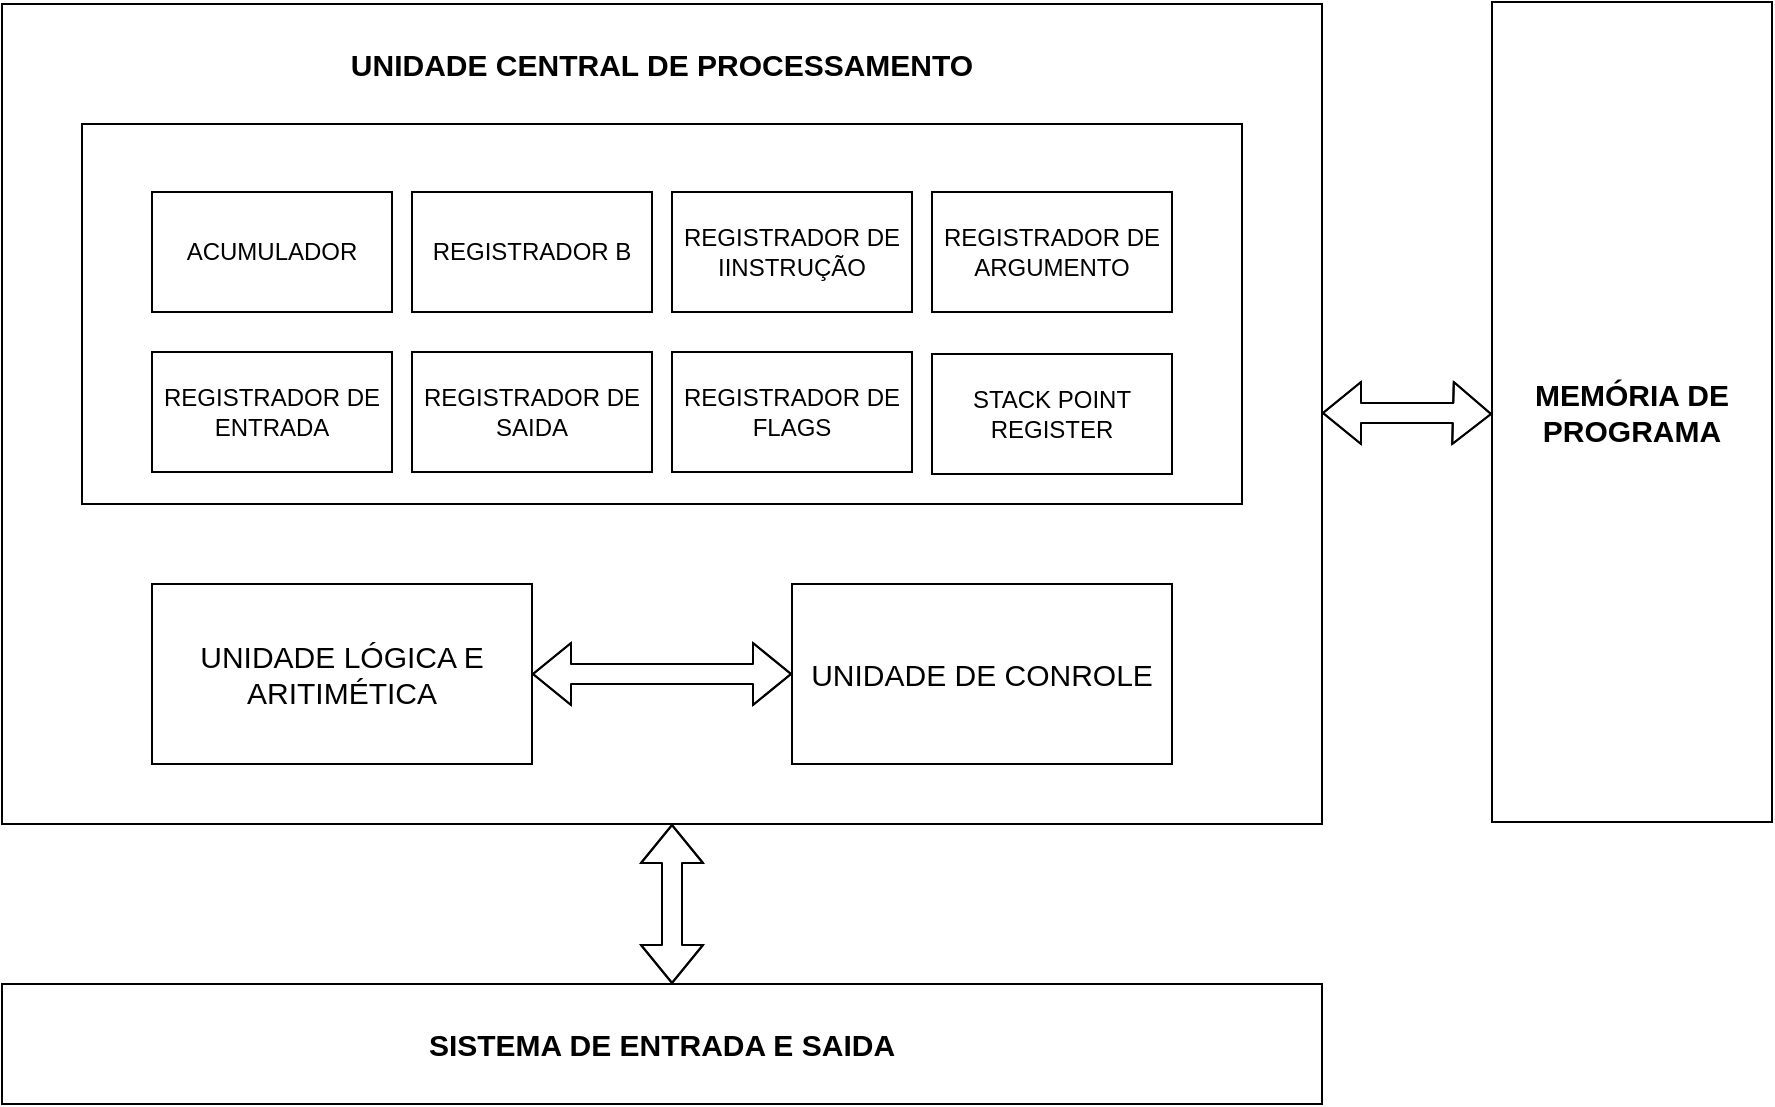 <mxfile version="14.9.6" type="device"><diagram id="i6u-a6k5zdzGIV29OK-S" name="Página-1"><mxGraphModel dx="1024" dy="601" grid="1" gridSize="10" guides="1" tooltips="1" connect="1" arrows="1" fold="1" page="1" pageScale="1" pageWidth="1169" pageHeight="827" math="0" shadow="0"><root><mxCell id="0"/><mxCell id="1" parent="0"/><mxCell id="cRc1-0nqCuHct4OBw3IJ-1" value="" style="rounded=0;whiteSpace=wrap;html=1;fillColor=none;" parent="1" vertex="1"><mxGeometry x="142" y="139" width="660" height="410" as="geometry"/></mxCell><mxCell id="cRc1-0nqCuHct4OBw3IJ-3" value="UNIDADE CENTRAL DE PROCESSAMENTO" style="text;html=1;strokeColor=none;fillColor=none;align=center;verticalAlign=middle;whiteSpace=wrap;rounded=0;fontSize=15;fontStyle=1;" parent="1" vertex="1"><mxGeometry x="287" y="159" width="370" height="20" as="geometry"/></mxCell><mxCell id="cRc1-0nqCuHct4OBw3IJ-5" value="" style="rounded=0;whiteSpace=wrap;html=1;fillColor=none;" parent="1" vertex="1"><mxGeometry x="182" y="199" width="580" height="190" as="geometry"/></mxCell><mxCell id="cRc1-0nqCuHct4OBw3IJ-6" value="ACUMULADOR" style="rounded=0;whiteSpace=wrap;html=1;fillColor=none;" parent="1" vertex="1"><mxGeometry x="217" y="233" width="120" height="60" as="geometry"/></mxCell><mxCell id="cRc1-0nqCuHct4OBw3IJ-7" value="REGISTRADOR B" style="rounded=0;whiteSpace=wrap;html=1;fillColor=none;" parent="1" vertex="1"><mxGeometry x="347" y="233" width="120" height="60" as="geometry"/></mxCell><mxCell id="cRc1-0nqCuHct4OBw3IJ-8" value="REGISTRADOR DE IINSTRUÇÃO" style="rounded=0;whiteSpace=wrap;html=1;fillColor=none;" parent="1" vertex="1"><mxGeometry x="477" y="233" width="120" height="60" as="geometry"/></mxCell><mxCell id="cRc1-0nqCuHct4OBw3IJ-9" value="REGISTRADOR DE ARGUMENTO" style="rounded=0;whiteSpace=wrap;html=1;fillColor=none;" parent="1" vertex="1"><mxGeometry x="607" y="233" width="120" height="60" as="geometry"/></mxCell><mxCell id="cRc1-0nqCuHct4OBw3IJ-10" value="REGISTRADOR DE ENTRADA" style="rounded=0;whiteSpace=wrap;html=1;fillColor=none;" parent="1" vertex="1"><mxGeometry x="217" y="313" width="120" height="60" as="geometry"/></mxCell><mxCell id="cRc1-0nqCuHct4OBw3IJ-11" value="REGISTRADOR DE SAIDA" style="rounded=0;whiteSpace=wrap;html=1;fillColor=none;" parent="1" vertex="1"><mxGeometry x="347" y="313" width="120" height="60" as="geometry"/></mxCell><mxCell id="cRc1-0nqCuHct4OBw3IJ-12" value="UNIDADE DE CONROLE" style="rounded=0;whiteSpace=wrap;html=1;fontSize=15;fillColor=none;" parent="1" vertex="1"><mxGeometry x="537" y="429" width="190" height="90" as="geometry"/></mxCell><mxCell id="cRc1-0nqCuHct4OBw3IJ-13" value="UNIDADE LÓGICA E ARITIMÉTICA" style="rounded=0;whiteSpace=wrap;html=1;fontSize=15;fillColor=none;" parent="1" vertex="1"><mxGeometry x="217" y="429" width="190" height="90" as="geometry"/></mxCell><mxCell id="cRc1-0nqCuHct4OBw3IJ-15" value="" style="shape=flexArrow;endArrow=classic;startArrow=classic;html=1;fontSize=15;fontColor=#666666;entryX=0;entryY=0.5;entryDx=0;entryDy=0;exitX=1;exitY=0.5;exitDx=0;exitDy=0;" parent="1" source="cRc1-0nqCuHct4OBw3IJ-13" target="cRc1-0nqCuHct4OBw3IJ-12" edge="1"><mxGeometry width="100" height="100" relative="1" as="geometry"><mxPoint x="407" y="489" as="sourcePoint"/><mxPoint x="507" y="389" as="targetPoint"/><Array as="points"><mxPoint x="472" y="474"/></Array></mxGeometry></mxCell><mxCell id="cRc1-0nqCuHct4OBw3IJ-16" value="MEMÓRIA DE PROGRAMA" style="rounded=0;whiteSpace=wrap;html=1;fontStyle=1;fontSize=15;fillColor=none;" parent="1" vertex="1"><mxGeometry x="887" y="138" width="140" height="410" as="geometry"/></mxCell><mxCell id="cRc1-0nqCuHct4OBw3IJ-17" value="" style="shape=flexArrow;endArrow=classic;startArrow=classic;html=1;fontSize=15;fontColor=#666666;exitX=1;exitY=0.5;exitDx=0;exitDy=0;" parent="1" edge="1"><mxGeometry width="100" height="100" relative="1" as="geometry"><mxPoint x="802" y="343.5" as="sourcePoint"/><mxPoint x="887" y="344" as="targetPoint"/><Array as="points"><mxPoint x="867" y="343.5"/></Array></mxGeometry></mxCell><mxCell id="cRc1-0nqCuHct4OBw3IJ-19" value="REGISTRADORES ESPECIAIS" style="text;html=1;strokeColor=none;fillColor=none;align=center;verticalAlign=middle;whiteSpace=wrap;rounded=0;fontSize=15;fontColor=#FFFFFF;" parent="1" vertex="1"><mxGeometry x="347" y="209" width="250" height="20" as="geometry"/></mxCell><mxCell id="cRc1-0nqCuHct4OBw3IJ-21" value="SISTEMA DE ENTRADA E SAIDA" style="rounded=0;whiteSpace=wrap;html=1;fontStyle=1;fontSize=15;fillColor=none;" parent="1" vertex="1"><mxGeometry x="142" y="629" width="660" height="60" as="geometry"/></mxCell><mxCell id="cRc1-0nqCuHct4OBw3IJ-22" value="" style="shape=flexArrow;endArrow=classic;startArrow=classic;html=1;fontSize=15;fontColor=#666666;" parent="1" edge="1"><mxGeometry width="100" height="100" relative="1" as="geometry"><mxPoint x="477" y="549" as="sourcePoint"/><mxPoint x="477" y="629" as="targetPoint"/><Array as="points"><mxPoint x="477" y="599"/></Array></mxGeometry></mxCell><mxCell id="V9flXaz4Db4qsjfPIY_3-1" value="REGISTRADOR DE FLAGS" style="rounded=0;whiteSpace=wrap;html=1;fillColor=none;" parent="1" vertex="1"><mxGeometry x="477" y="313" width="120" height="60" as="geometry"/></mxCell><mxCell id="JPX2HV55ucypf9KLZdQy-1" value="STACK POINT REGISTER" style="rounded=0;whiteSpace=wrap;html=1;fillColor=none;" vertex="1" parent="1"><mxGeometry x="607" y="314" width="120" height="60" as="geometry"/></mxCell></root></mxGraphModel></diagram></mxfile>